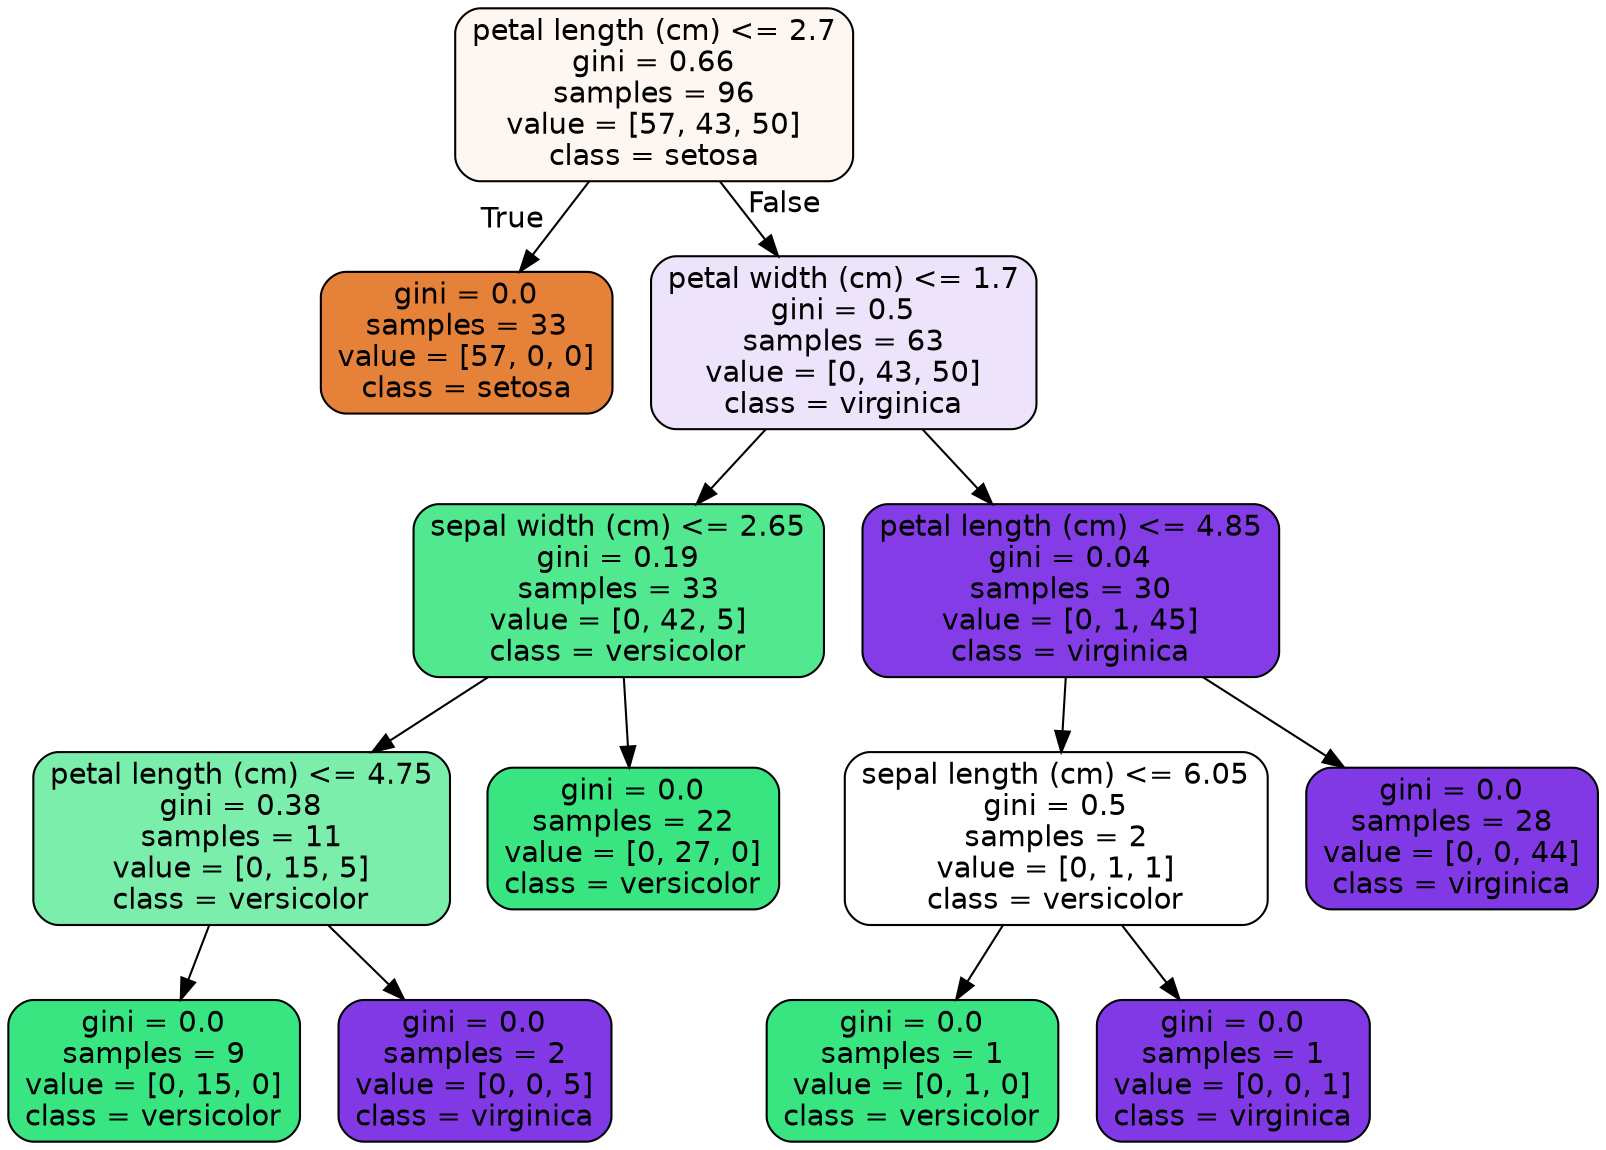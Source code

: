 digraph Tree {
node [shape=box, style="filled, rounded", color="black", fontname="helvetica"] ;
edge [fontname="helvetica"] ;
0 [label="petal length (cm) <= 2.7\ngini = 0.66\nsamples = 96\nvalue = [57, 43, 50]\nclass = setosa", fillcolor="#fdf6f1"] ;
1 [label="gini = 0.0\nsamples = 33\nvalue = [57, 0, 0]\nclass = setosa", fillcolor="#e58139"] ;
0 -> 1 [labeldistance=2.5, labelangle=45, headlabel="True"] ;
2 [label="petal width (cm) <= 1.7\ngini = 0.5\nsamples = 63\nvalue = [0, 43, 50]\nclass = virginica", fillcolor="#ede3fb"] ;
0 -> 2 [labeldistance=2.5, labelangle=-45, headlabel="False"] ;
3 [label="sepal width (cm) <= 2.65\ngini = 0.19\nsamples = 33\nvalue = [0, 42, 5]\nclass = versicolor", fillcolor="#51e890"] ;
2 -> 3 ;
4 [label="petal length (cm) <= 4.75\ngini = 0.38\nsamples = 11\nvalue = [0, 15, 5]\nclass = versicolor", fillcolor="#7beeab"] ;
3 -> 4 ;
5 [label="gini = 0.0\nsamples = 9\nvalue = [0, 15, 0]\nclass = versicolor", fillcolor="#39e581"] ;
4 -> 5 ;
6 [label="gini = 0.0\nsamples = 2\nvalue = [0, 0, 5]\nclass = virginica", fillcolor="#8139e5"] ;
4 -> 6 ;
7 [label="gini = 0.0\nsamples = 22\nvalue = [0, 27, 0]\nclass = versicolor", fillcolor="#39e581"] ;
3 -> 7 ;
8 [label="petal length (cm) <= 4.85\ngini = 0.04\nsamples = 30\nvalue = [0, 1, 45]\nclass = virginica", fillcolor="#843de6"] ;
2 -> 8 ;
9 [label="sepal length (cm) <= 6.05\ngini = 0.5\nsamples = 2\nvalue = [0, 1, 1]\nclass = versicolor", fillcolor="#ffffff"] ;
8 -> 9 ;
10 [label="gini = 0.0\nsamples = 1\nvalue = [0, 1, 0]\nclass = versicolor", fillcolor="#39e581"] ;
9 -> 10 ;
11 [label="gini = 0.0\nsamples = 1\nvalue = [0, 0, 1]\nclass = virginica", fillcolor="#8139e5"] ;
9 -> 11 ;
12 [label="gini = 0.0\nsamples = 28\nvalue = [0, 0, 44]\nclass = virginica", fillcolor="#8139e5"] ;
8 -> 12 ;
}